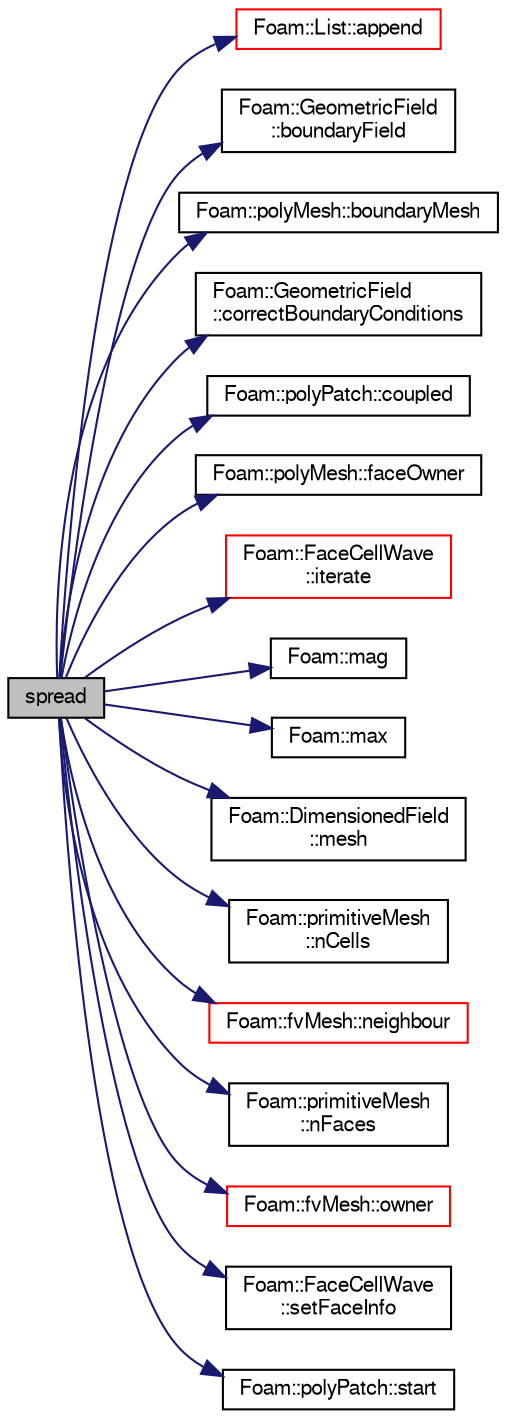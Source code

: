 digraph "spread"
{
  bgcolor="transparent";
  edge [fontname="FreeSans",fontsize="10",labelfontname="FreeSans",labelfontsize="10"];
  node [fontname="FreeSans",fontsize="10",shape=record];
  rankdir="LR";
  Node1 [label="spread",height=0.2,width=0.4,color="black", fillcolor="grey75", style="filled" fontcolor="black"];
  Node1 -> Node2 [color="midnightblue",fontsize="10",style="solid",fontname="FreeSans"];
  Node2 [label="Foam::List::append",height=0.2,width=0.4,color="red",URL="$a01325.html#a399dd2bf0d9a32016717dc90126f016b",tooltip="Append an element at the end of the list. "];
  Node1 -> Node3 [color="midnightblue",fontsize="10",style="solid",fontname="FreeSans"];
  Node3 [label="Foam::GeometricField\l::boundaryField",height=0.2,width=0.4,color="black",URL="$a00896.html#a3c6c1a789b48ea0c5e8bff64f9c14f2d",tooltip="Return reference to GeometricBoundaryField. "];
  Node1 -> Node4 [color="midnightblue",fontsize="10",style="solid",fontname="FreeSans"];
  Node4 [label="Foam::polyMesh::boundaryMesh",height=0.2,width=0.4,color="black",URL="$a01861.html#a6b7f5ba89250dbd7a1c6c7860ab60fe3",tooltip="Return boundary mesh. "];
  Node1 -> Node5 [color="midnightblue",fontsize="10",style="solid",fontname="FreeSans"];
  Node5 [label="Foam::GeometricField\l::correctBoundaryConditions",height=0.2,width=0.4,color="black",URL="$a00896.html#acaf6878ef900e593c4b20812f1b567d6",tooltip="Correct boundary field. "];
  Node1 -> Node6 [color="midnightblue",fontsize="10",style="solid",fontname="FreeSans"];
  Node6 [label="Foam::polyPatch::coupled",height=0.2,width=0.4,color="black",URL="$a01877.html#acffd678e538fc569f301aacdb4f019b7",tooltip="Return true if this patch is geometrically coupled (i.e. faces and. "];
  Node1 -> Node7 [color="midnightblue",fontsize="10",style="solid",fontname="FreeSans"];
  Node7 [label="Foam::polyMesh::faceOwner",height=0.2,width=0.4,color="black",URL="$a01861.html#a6d4def83436c9aa4dc68e8e42c5cf268",tooltip="Return face owner. "];
  Node1 -> Node8 [color="midnightblue",fontsize="10",style="solid",fontname="FreeSans"];
  Node8 [label="Foam::FaceCellWave\l::iterate",height=0.2,width=0.4,color="red",URL="$a00698.html#a8f898fd0e592fd902741616e1f087497",tooltip="Iterate until no changes or maxIter reached. Returns actual. "];
  Node1 -> Node9 [color="midnightblue",fontsize="10",style="solid",fontname="FreeSans"];
  Node9 [label="Foam::mag",height=0.2,width=0.4,color="black",URL="$a10237.html#a929da2a3fdcf3dacbbe0487d3a330dae"];
  Node1 -> Node10 [color="midnightblue",fontsize="10",style="solid",fontname="FreeSans"];
  Node10 [label="Foam::max",height=0.2,width=0.4,color="black",URL="$a10237.html#ac993e906cf2774ae77e666bc24e81733"];
  Node1 -> Node11 [color="midnightblue",fontsize="10",style="solid",fontname="FreeSans"];
  Node11 [label="Foam::DimensionedField\l::mesh",height=0.2,width=0.4,color="black",URL="$a00511.html#abdefa6904b53f35c49185ee1cb3d1800",tooltip="Return mesh. "];
  Node1 -> Node12 [color="midnightblue",fontsize="10",style="solid",fontname="FreeSans"];
  Node12 [label="Foam::primitiveMesh\l::nCells",height=0.2,width=0.4,color="black",URL="$a01911.html#ae79b5e96cf8d9a4e6b3993e6f2709374"];
  Node1 -> Node13 [color="midnightblue",fontsize="10",style="solid",fontname="FreeSans"];
  Node13 [label="Foam::fvMesh::neighbour",height=0.2,width=0.4,color="red",URL="$a00851.html#a942a1cffef163625ee3408ae1f057dec",tooltip="Internal face neighbour. "];
  Node1 -> Node14 [color="midnightblue",fontsize="10",style="solid",fontname="FreeSans"];
  Node14 [label="Foam::primitiveMesh\l::nFaces",height=0.2,width=0.4,color="black",URL="$a01911.html#a9be088de373a98524a153de7da0e92e8"];
  Node1 -> Node15 [color="midnightblue",fontsize="10",style="solid",fontname="FreeSans"];
  Node15 [label="Foam::fvMesh::owner",height=0.2,width=0.4,color="red",URL="$a00851.html#a81b70644afb4bbfce365e57592142fcc",tooltip="Internal face owner. "];
  Node1 -> Node16 [color="midnightblue",fontsize="10",style="solid",fontname="FreeSans"];
  Node16 [label="Foam::FaceCellWave\l::setFaceInfo",height=0.2,width=0.4,color="black",URL="$a00698.html#a4dfc64d9c6a80650006ac5ab728f95b0",tooltip="Set initial changed faces. "];
  Node1 -> Node17 [color="midnightblue",fontsize="10",style="solid",fontname="FreeSans"];
  Node17 [label="Foam::polyPatch::start",height=0.2,width=0.4,color="black",URL="$a01877.html#a861f370e41af7d54d7ff91da65de6e6a",tooltip="Return start label of this patch in the polyMesh face list. "];
}
